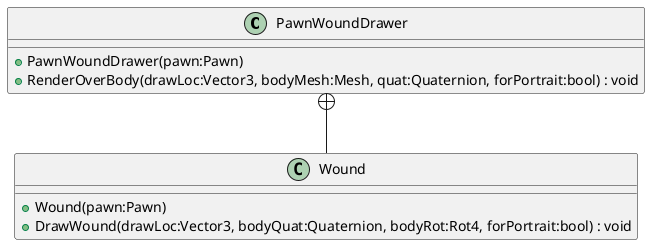 @startuml
class PawnWoundDrawer {
    + PawnWoundDrawer(pawn:Pawn)
    + RenderOverBody(drawLoc:Vector3, bodyMesh:Mesh, quat:Quaternion, forPortrait:bool) : void
}
class Wound {
    + Wound(pawn:Pawn)
    + DrawWound(drawLoc:Vector3, bodyQuat:Quaternion, bodyRot:Rot4, forPortrait:bool) : void
}
PawnWoundDrawer +-- Wound
@enduml

